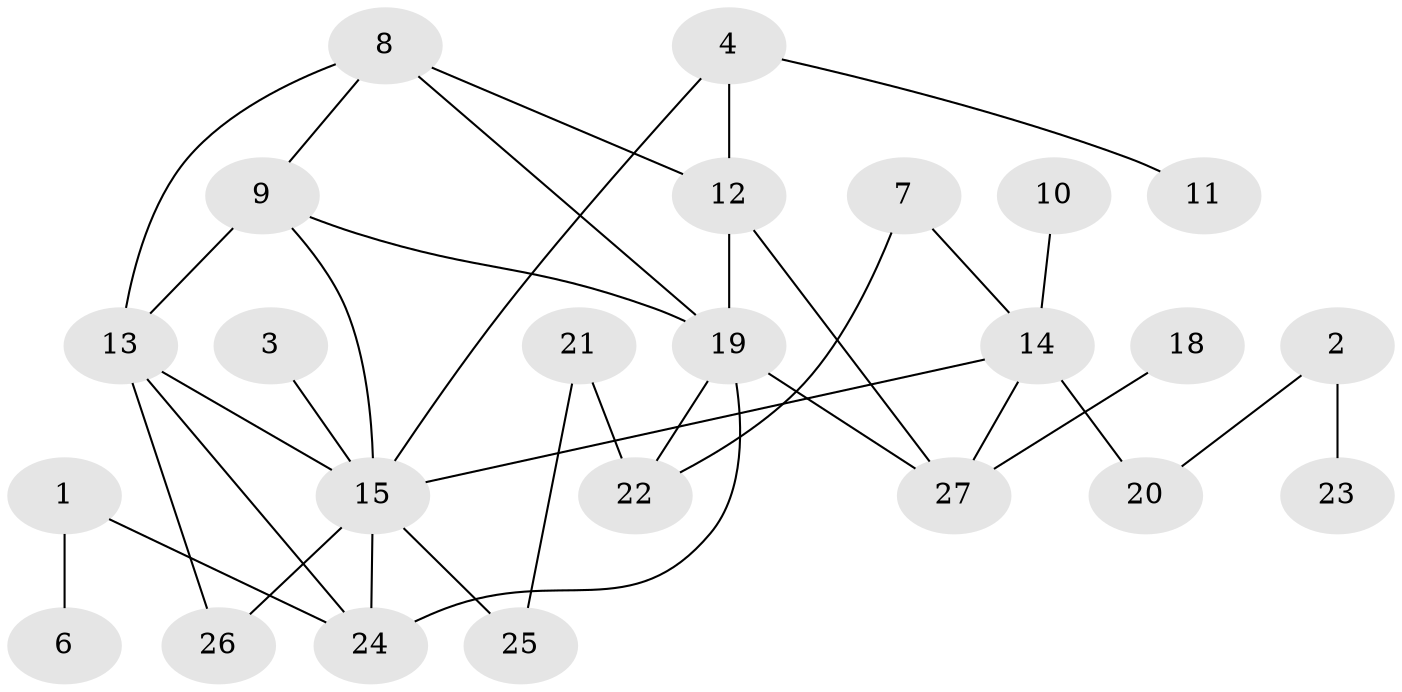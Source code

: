 // original degree distribution, {3: 0.2545454545454545, 1: 0.32727272727272727, 0: 0.07272727272727272, 2: 0.14545454545454545, 6: 0.10909090909090909, 4: 0.09090909090909091}
// Generated by graph-tools (version 1.1) at 2025/48/03/04/25 22:48:33]
// undirected, 24 vertices, 35 edges
graph export_dot {
  node [color=gray90,style=filled];
  1;
  2;
  3;
  4;
  6;
  7;
  8;
  9;
  10;
  11;
  12;
  13;
  14;
  15;
  18;
  19;
  20;
  21;
  22;
  23;
  24;
  25;
  26;
  27;
  1 -- 6 [weight=1.0];
  1 -- 24 [weight=1.0];
  2 -- 20 [weight=1.0];
  2 -- 23 [weight=1.0];
  3 -- 15 [weight=2.0];
  4 -- 11 [weight=1.0];
  4 -- 12 [weight=1.0];
  4 -- 15 [weight=1.0];
  7 -- 14 [weight=1.0];
  7 -- 22 [weight=1.0];
  8 -- 9 [weight=1.0];
  8 -- 12 [weight=1.0];
  8 -- 13 [weight=1.0];
  8 -- 19 [weight=2.0];
  9 -- 13 [weight=4.0];
  9 -- 15 [weight=2.0];
  9 -- 19 [weight=1.0];
  10 -- 14 [weight=1.0];
  12 -- 19 [weight=1.0];
  12 -- 27 [weight=1.0];
  13 -- 15 [weight=1.0];
  13 -- 24 [weight=1.0];
  13 -- 26 [weight=1.0];
  14 -- 15 [weight=1.0];
  14 -- 20 [weight=1.0];
  14 -- 27 [weight=1.0];
  15 -- 24 [weight=2.0];
  15 -- 25 [weight=1.0];
  15 -- 26 [weight=1.0];
  18 -- 27 [weight=1.0];
  19 -- 22 [weight=1.0];
  19 -- 24 [weight=1.0];
  19 -- 27 [weight=1.0];
  21 -- 22 [weight=1.0];
  21 -- 25 [weight=1.0];
}
